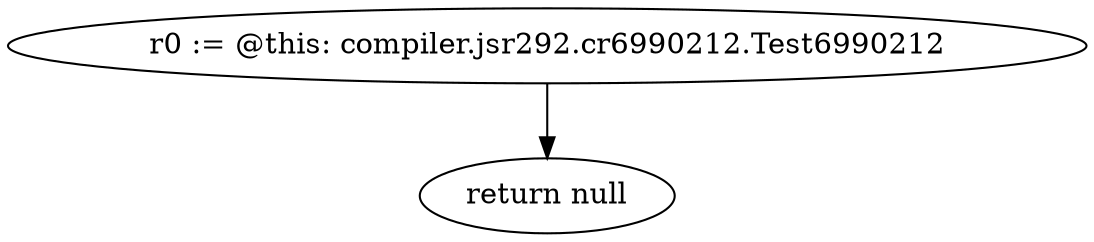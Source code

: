 digraph "unitGraph" {
    "r0 := @this: compiler.jsr292.cr6990212.Test6990212"
    "return null"
    "r0 := @this: compiler.jsr292.cr6990212.Test6990212"->"return null";
}
